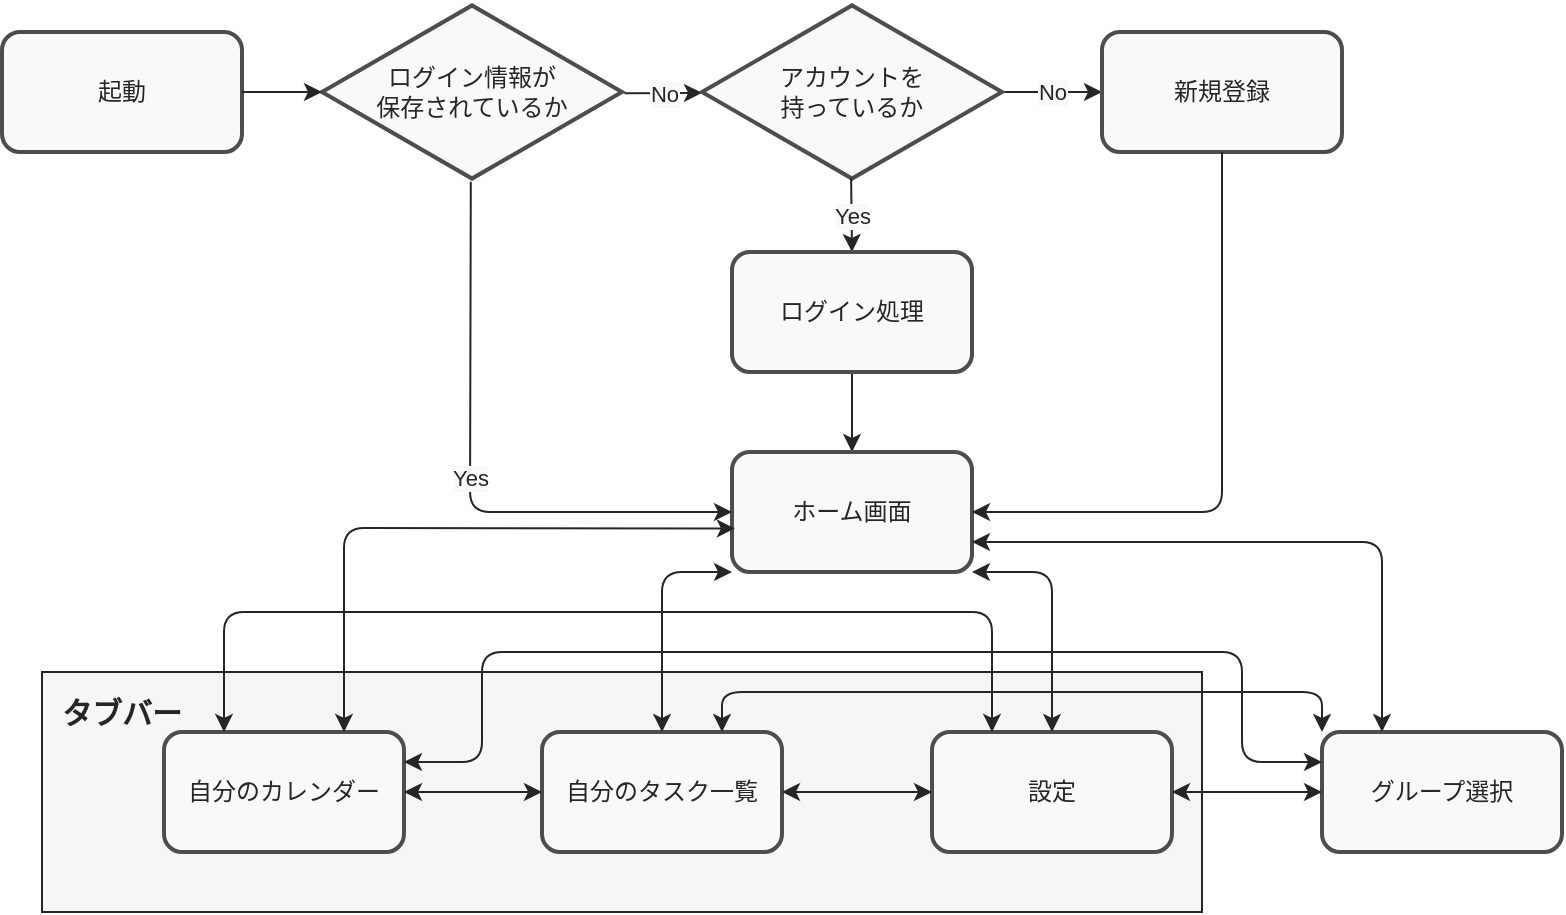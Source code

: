 <mxfile>
    <diagram id="kgN2jSgSi7-aXJNecE2s" name="ページ1">
        <mxGraphModel dx="820" dy="615" grid="1" gridSize="10" guides="1" tooltips="1" connect="1" arrows="1" fold="1" page="1" pageScale="1" pageWidth="1169" pageHeight="827" background="#FFFFFF" math="0" shadow="0">
            <root>
                <mxCell id="0"/>
                <mxCell id="1" parent="0"/>
                <mxCell id="126" value="" style="rounded=0;whiteSpace=wrap;html=1;fillColor=#F6F6F6;strokeColor=#262626;" vertex="1" parent="1">
                    <mxGeometry x="70" y="340" width="580" height="120" as="geometry"/>
                </mxCell>
                <mxCell id="66" value="&lt;font color=&quot;#262626&quot;&gt;起動&lt;/font&gt;" style="rounded=1;whiteSpace=wrap;html=1;strokeColor=#4D4D4D;strokeWidth=2;fillColor=#F9F9F9;" parent="1" vertex="1">
                    <mxGeometry x="50" y="20" width="120" height="60" as="geometry"/>
                </mxCell>
                <mxCell id="67" value="&lt;font color=&quot;#262626&quot;&gt;ログイン情報が&lt;br&gt;保存されているか&lt;/font&gt;" style="html=1;whiteSpace=wrap;aspect=fixed;shape=isoRectangle;strokeColor=#4D4D4D;strokeWidth=2;fillColor=#F9F9F9;" parent="1" vertex="1">
                    <mxGeometry x="210" y="5" width="150" height="90" as="geometry"/>
                </mxCell>
                <mxCell id="69" value="" style="endArrow=classic;html=1;exitX=1;exitY=0.5;exitDx=0;exitDy=0;strokeColor=#262626;" parent="1" source="66" target="67" edge="1">
                    <mxGeometry width="50" height="50" relative="1" as="geometry">
                        <mxPoint x="380" y="320" as="sourcePoint"/>
                        <mxPoint x="430" y="270" as="targetPoint"/>
                    </mxGeometry>
                </mxCell>
                <mxCell id="70" value="" style="endArrow=classic;html=1;strokeColor=#262626;exitX=1.008;exitY=0.507;exitDx=0;exitDy=0;exitPerimeter=0;" parent="1" source="67" target="72" edge="1">
                    <mxGeometry relative="1" as="geometry">
                        <mxPoint x="360" y="300" as="sourcePoint"/>
                        <mxPoint x="420" y="50" as="targetPoint"/>
                    </mxGeometry>
                </mxCell>
                <mxCell id="71" value="No" style="edgeLabel;resizable=0;html=1;align=center;verticalAlign=middle;labelBackgroundColor=#F9F9F9;fontColor=#262626;" parent="70" connectable="0" vertex="1">
                    <mxGeometry relative="1" as="geometry"/>
                </mxCell>
                <mxCell id="79" value="No" style="edgeStyle=orthogonalEdgeStyle;rounded=0;orthogonalLoop=1;jettySize=auto;html=1;fontColor=#262626;strokeColor=#262626;labelBackgroundColor=#F9F9F9;" parent="1" source="72" target="78" edge="1">
                    <mxGeometry relative="1" as="geometry"/>
                </mxCell>
                <mxCell id="72" value="アカウントを&lt;br&gt;持っているか" style="html=1;whiteSpace=wrap;aspect=fixed;shape=isoRectangle;labelBackgroundColor=#F9F9F9;fontColor=#262626;strokeColor=#4D4D4D;strokeWidth=2;fillColor=#F9F9F9;" parent="1" vertex="1">
                    <mxGeometry x="400" y="5" width="150" height="90" as="geometry"/>
                </mxCell>
                <mxCell id="75" value="" style="endArrow=classic;html=1;fontColor=#262626;strokeColor=#262626;entryX=0.5;entryY=0;entryDx=0;entryDy=0;exitX=0.497;exitY=0.977;exitDx=0;exitDy=0;exitPerimeter=0;" parent="1" source="72" target="80" edge="1">
                    <mxGeometry relative="1" as="geometry">
                        <mxPoint x="550" y="50" as="sourcePoint"/>
                        <mxPoint x="600" y="50" as="targetPoint"/>
                    </mxGeometry>
                </mxCell>
                <mxCell id="76" value="Yes" style="edgeLabel;resizable=0;html=1;align=center;verticalAlign=middle;labelBackgroundColor=#F9F9F9;fontColor=#262626;" parent="75" connectable="0" vertex="1">
                    <mxGeometry relative="1" as="geometry"/>
                </mxCell>
                <mxCell id="78" value="新規登録" style="rounded=1;whiteSpace=wrap;html=1;labelBackgroundColor=#F9F9F9;fontColor=#262626;strokeColor=#4D4D4D;strokeWidth=2;fillColor=#F9F9F9;" parent="1" vertex="1">
                    <mxGeometry x="600" y="20" width="120" height="60" as="geometry"/>
                </mxCell>
                <mxCell id="84" value="" style="edgeStyle=orthogonalEdgeStyle;rounded=0;orthogonalLoop=1;jettySize=auto;html=1;labelBackgroundColor=#F9F9F9;fontColor=#262626;strokeColor=#262626;" parent="1" source="80" target="83" edge="1">
                    <mxGeometry relative="1" as="geometry"/>
                </mxCell>
                <mxCell id="80" value="ログイン処理" style="rounded=1;whiteSpace=wrap;html=1;labelBackgroundColor=#F9F9F9;fontColor=#262626;strokeColor=#4D4D4D;strokeWidth=2;fillColor=#F9F9F9;" parent="1" vertex="1">
                    <mxGeometry x="415" y="130" width="120" height="60" as="geometry"/>
                </mxCell>
                <mxCell id="83" value="ホーム画面" style="rounded=1;whiteSpace=wrap;html=1;labelBackgroundColor=#F9F9F9;fontColor=#262626;strokeColor=#4D4D4D;strokeWidth=2;fillColor=#F9F9F9;" parent="1" vertex="1">
                    <mxGeometry x="415" y="230" width="120" height="60" as="geometry"/>
                </mxCell>
                <mxCell id="90" value="" style="endArrow=classic;html=1;labelBackgroundColor=#F9F9F9;fontColor=#262626;strokeColor=#262626;exitX=0.496;exitY=0.998;exitDx=0;exitDy=0;exitPerimeter=0;entryX=0;entryY=0.5;entryDx=0;entryDy=0;" parent="1" source="67" target="83" edge="1">
                    <mxGeometry relative="1" as="geometry">
                        <mxPoint x="330" y="30" as="sourcePoint"/>
                        <mxPoint x="430" y="30" as="targetPoint"/>
                        <Array as="points">
                            <mxPoint x="284" y="260"/>
                        </Array>
                    </mxGeometry>
                </mxCell>
                <mxCell id="91" value="Yes" style="edgeLabel;resizable=0;html=1;align=center;verticalAlign=middle;fontColor=#262626;labelBackgroundColor=#F9F9F9;" parent="90" connectable="0" vertex="1">
                    <mxGeometry relative="1" as="geometry"/>
                </mxCell>
                <mxCell id="92" value="" style="endArrow=classic;html=1;labelBackgroundColor=#F9F9F9;fontColor=#262626;strokeColor=#262626;exitX=0.5;exitY=1;exitDx=0;exitDy=0;entryX=1;entryY=0.5;entryDx=0;entryDy=0;" parent="1" source="78" target="83" edge="1">
                    <mxGeometry width="50" height="50" relative="1" as="geometry">
                        <mxPoint x="360" y="50" as="sourcePoint"/>
                        <mxPoint x="660" y="270" as="targetPoint"/>
                        <Array as="points">
                            <mxPoint x="660" y="260"/>
                        </Array>
                    </mxGeometry>
                </mxCell>
                <mxCell id="95" value="自分のカレンダー" style="rounded=1;whiteSpace=wrap;html=1;labelBackgroundColor=#F9F9F9;fontColor=#262626;strokeColor=#4D4D4D;strokeWidth=2;fillColor=#F9F9F9;" parent="1" vertex="1">
                    <mxGeometry x="131" y="370" width="120" height="60" as="geometry"/>
                </mxCell>
                <mxCell id="96" value="自分のタスク一覧" style="rounded=1;whiteSpace=wrap;html=1;labelBackgroundColor=#F9F9F9;fontColor=#262626;strokeColor=#4D4D4D;strokeWidth=2;fillColor=#F9F9F9;" parent="1" vertex="1">
                    <mxGeometry x="320" y="370" width="120" height="60" as="geometry"/>
                </mxCell>
                <mxCell id="97" value="設定" style="rounded=1;whiteSpace=wrap;html=1;labelBackgroundColor=#F9F9F9;fontColor=#262626;strokeColor=#4D4D4D;strokeWidth=2;fillColor=#F9F9F9;" parent="1" vertex="1">
                    <mxGeometry x="515" y="370" width="120" height="60" as="geometry"/>
                </mxCell>
                <mxCell id="98" value="グループ選択" style="rounded=1;whiteSpace=wrap;html=1;labelBackgroundColor=#F9F9F9;fontColor=#262626;strokeColor=#4D4D4D;strokeWidth=2;fillColor=#F9F9F9;" parent="1" vertex="1">
                    <mxGeometry x="710" y="370" width="120" height="60" as="geometry"/>
                </mxCell>
                <mxCell id="116" value="" style="endArrow=classic;startArrow=classic;html=1;labelBackgroundColor=#F9F9F9;fontColor=#262626;strokeColor=#262626;exitX=0.75;exitY=0;exitDx=0;exitDy=0;entryX=0.012;entryY=0.637;entryDx=0;entryDy=0;entryPerimeter=0;" parent="1" source="95" target="83" edge="1">
                    <mxGeometry width="50" height="50" relative="1" as="geometry">
                        <mxPoint x="370" y="330" as="sourcePoint"/>
                        <mxPoint x="410" y="270" as="targetPoint"/>
                        <Array as="points">
                            <mxPoint x="221" y="268"/>
                        </Array>
                    </mxGeometry>
                </mxCell>
                <mxCell id="117" value="" style="endArrow=classic;startArrow=classic;html=1;labelBackgroundColor=#F9F9F9;fontColor=#262626;strokeColor=#262626;exitX=1;exitY=0.5;exitDx=0;exitDy=0;entryX=0;entryY=0.5;entryDx=0;entryDy=0;" parent="1" source="95" target="96" edge="1">
                    <mxGeometry width="50" height="50" relative="1" as="geometry">
                        <mxPoint x="370" y="330" as="sourcePoint"/>
                        <mxPoint x="420" y="280" as="targetPoint"/>
                    </mxGeometry>
                </mxCell>
                <mxCell id="118" value="" style="endArrow=classic;startArrow=classic;html=1;labelBackgroundColor=#F9F9F9;fontColor=#262626;strokeColor=#262626;exitX=1;exitY=0.5;exitDx=0;exitDy=0;entryX=0;entryY=0.5;entryDx=0;entryDy=0;" parent="1" source="96" target="97" edge="1">
                    <mxGeometry width="50" height="50" relative="1" as="geometry">
                        <mxPoint x="370" y="330" as="sourcePoint"/>
                        <mxPoint x="420" y="280" as="targetPoint"/>
                    </mxGeometry>
                </mxCell>
                <mxCell id="119" value="" style="endArrow=classic;startArrow=classic;html=1;labelBackgroundColor=#F9F9F9;fontColor=#262626;strokeColor=#262626;exitX=1;exitY=0.5;exitDx=0;exitDy=0;entryX=0;entryY=0.5;entryDx=0;entryDy=0;" parent="1" source="97" target="98" edge="1">
                    <mxGeometry width="50" height="50" relative="1" as="geometry">
                        <mxPoint x="370" y="330" as="sourcePoint"/>
                        <mxPoint x="420" y="280" as="targetPoint"/>
                    </mxGeometry>
                </mxCell>
                <mxCell id="120" value="" style="endArrow=classic;startArrow=classic;html=1;labelBackgroundColor=#F9F9F9;fontColor=#262626;strokeColor=#262626;entryX=0;entryY=1;entryDx=0;entryDy=0;exitX=0.5;exitY=0;exitDx=0;exitDy=0;" parent="1" source="96" target="83" edge="1">
                    <mxGeometry width="50" height="50" relative="1" as="geometry">
                        <mxPoint x="370" y="330" as="sourcePoint"/>
                        <mxPoint x="420" y="280" as="targetPoint"/>
                        <Array as="points">
                            <mxPoint x="380" y="290"/>
                        </Array>
                    </mxGeometry>
                </mxCell>
                <mxCell id="121" value="" style="endArrow=classic;startArrow=classic;html=1;labelBackgroundColor=#F9F9F9;fontColor=#262626;strokeColor=#262626;entryX=1;entryY=1;entryDx=0;entryDy=0;exitX=0.5;exitY=0;exitDx=0;exitDy=0;" parent="1" source="97" target="83" edge="1">
                    <mxGeometry width="50" height="50" relative="1" as="geometry">
                        <mxPoint x="370" y="330" as="sourcePoint"/>
                        <mxPoint x="420" y="280" as="targetPoint"/>
                        <Array as="points">
                            <mxPoint x="575" y="290"/>
                        </Array>
                    </mxGeometry>
                </mxCell>
                <mxCell id="122" value="" style="endArrow=classic;startArrow=classic;html=1;labelBackgroundColor=#F9F9F9;fontColor=#262626;strokeColor=#262626;exitX=0.25;exitY=0;exitDx=0;exitDy=0;entryX=1;entryY=0.75;entryDx=0;entryDy=0;" parent="1" source="98" target="83" edge="1">
                    <mxGeometry width="50" height="50" relative="1" as="geometry">
                        <mxPoint x="370" y="330" as="sourcePoint"/>
                        <mxPoint x="420" y="280" as="targetPoint"/>
                        <Array as="points">
                            <mxPoint x="740" y="275"/>
                        </Array>
                    </mxGeometry>
                </mxCell>
                <mxCell id="123" value="" style="endArrow=classic;startArrow=classic;html=1;labelBackgroundColor=#F9F9F9;fontColor=#262626;strokeColor=#262626;exitX=0.75;exitY=0;exitDx=0;exitDy=0;" parent="1" source="96" edge="1">
                    <mxGeometry width="50" height="50" relative="1" as="geometry">
                        <mxPoint x="370" y="330" as="sourcePoint"/>
                        <mxPoint x="710" y="370" as="targetPoint"/>
                        <Array as="points">
                            <mxPoint x="410" y="350"/>
                            <mxPoint x="460" y="350"/>
                            <mxPoint x="710" y="350"/>
                        </Array>
                    </mxGeometry>
                </mxCell>
                <mxCell id="124" value="" style="endArrow=classic;startArrow=classic;html=1;labelBackgroundColor=#F9F9F9;fontColor=#262626;strokeColor=#262626;exitX=1;exitY=0.25;exitDx=0;exitDy=0;entryX=0;entryY=0.25;entryDx=0;entryDy=0;entryPerimeter=0;" parent="1" source="95" target="98" edge="1">
                    <mxGeometry width="50" height="50" relative="1" as="geometry">
                        <mxPoint x="370" y="330" as="sourcePoint"/>
                        <mxPoint x="420" y="280" as="targetPoint"/>
                        <Array as="points">
                            <mxPoint x="290" y="385"/>
                            <mxPoint x="290" y="330"/>
                            <mxPoint x="670" y="330"/>
                            <mxPoint x="670" y="385"/>
                        </Array>
                    </mxGeometry>
                </mxCell>
                <mxCell id="125" value="" style="endArrow=classic;startArrow=classic;html=1;labelBackgroundColor=#F9F9F9;fontColor=#262626;strokeColor=#262626;exitX=0.25;exitY=0;exitDx=0;exitDy=0;entryX=0.25;entryY=0;entryDx=0;entryDy=0;" parent="1" source="95" target="97" edge="1">
                    <mxGeometry width="50" height="50" relative="1" as="geometry">
                        <mxPoint x="490" y="330" as="sourcePoint"/>
                        <mxPoint x="540" y="280" as="targetPoint"/>
                        <Array as="points">
                            <mxPoint x="161" y="310"/>
                            <mxPoint x="545" y="310"/>
                        </Array>
                    </mxGeometry>
                </mxCell>
                <mxCell id="127" value="&lt;font color=&quot;#262626&quot; style=&quot;font-size: 15px&quot;&gt;&lt;b&gt;タブバー&lt;/b&gt;&lt;/font&gt;" style="text;html=1;strokeColor=none;fillColor=none;align=center;verticalAlign=middle;whiteSpace=wrap;rounded=0;" vertex="1" parent="1">
                    <mxGeometry x="75" y="350" width="70" height="20" as="geometry"/>
                </mxCell>
            </root>
        </mxGraphModel>
    </diagram>
</mxfile>